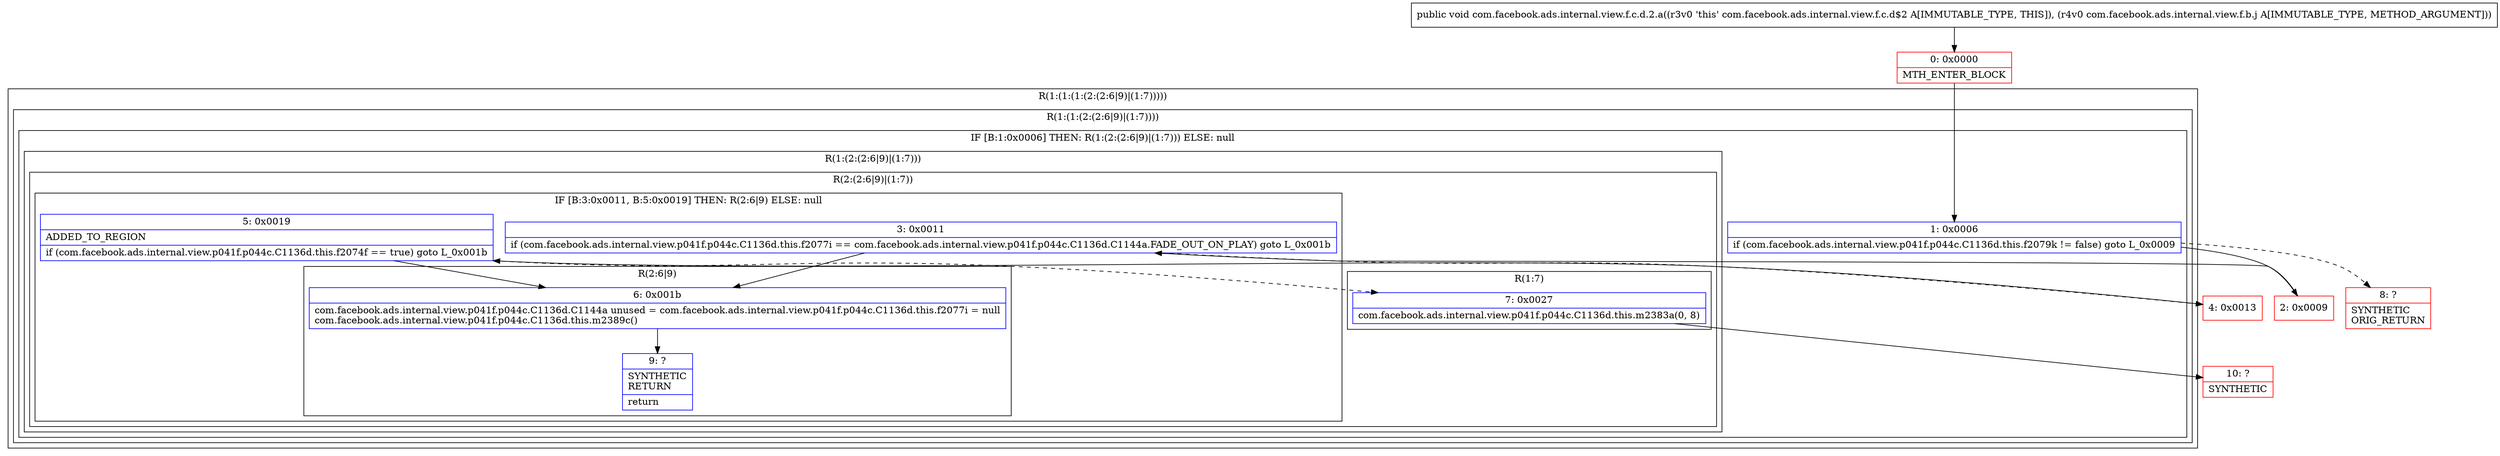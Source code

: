 digraph "CFG forcom.facebook.ads.internal.view.f.c.d.2.a(Lcom\/facebook\/ads\/internal\/view\/f\/b\/j;)V" {
subgraph cluster_Region_874635724 {
label = "R(1:(1:(1:(2:(2:6|9)|(1:7)))))";
node [shape=record,color=blue];
subgraph cluster_Region_1755839323 {
label = "R(1:(1:(2:(2:6|9)|(1:7))))";
node [shape=record,color=blue];
subgraph cluster_IfRegion_941897086 {
label = "IF [B:1:0x0006] THEN: R(1:(2:(2:6|9)|(1:7))) ELSE: null";
node [shape=record,color=blue];
Node_1 [shape=record,label="{1\:\ 0x0006|if (com.facebook.ads.internal.view.p041f.p044c.C1136d.this.f2079k != false) goto L_0x0009\l}"];
subgraph cluster_Region_581275016 {
label = "R(1:(2:(2:6|9)|(1:7)))";
node [shape=record,color=blue];
subgraph cluster_Region_422655889 {
label = "R(2:(2:6|9)|(1:7))";
node [shape=record,color=blue];
subgraph cluster_IfRegion_1310419663 {
label = "IF [B:3:0x0011, B:5:0x0019] THEN: R(2:6|9) ELSE: null";
node [shape=record,color=blue];
Node_3 [shape=record,label="{3\:\ 0x0011|if (com.facebook.ads.internal.view.p041f.p044c.C1136d.this.f2077i == com.facebook.ads.internal.view.p041f.p044c.C1136d.C1144a.FADE_OUT_ON_PLAY) goto L_0x001b\l}"];
Node_5 [shape=record,label="{5\:\ 0x0019|ADDED_TO_REGION\l|if (com.facebook.ads.internal.view.p041f.p044c.C1136d.this.f2074f == true) goto L_0x001b\l}"];
subgraph cluster_Region_1468869047 {
label = "R(2:6|9)";
node [shape=record,color=blue];
Node_6 [shape=record,label="{6\:\ 0x001b|com.facebook.ads.internal.view.p041f.p044c.C1136d.C1144a unused = com.facebook.ads.internal.view.p041f.p044c.C1136d.this.f2077i = null\lcom.facebook.ads.internal.view.p041f.p044c.C1136d.this.m2389c()\l}"];
Node_9 [shape=record,label="{9\:\ ?|SYNTHETIC\lRETURN\l|return\l}"];
}
}
subgraph cluster_Region_1506420483 {
label = "R(1:7)";
node [shape=record,color=blue];
Node_7 [shape=record,label="{7\:\ 0x0027|com.facebook.ads.internal.view.p041f.p044c.C1136d.this.m2383a(0, 8)\l}"];
}
}
}
}
}
}
Node_0 [shape=record,color=red,label="{0\:\ 0x0000|MTH_ENTER_BLOCK\l}"];
Node_2 [shape=record,color=red,label="{2\:\ 0x0009}"];
Node_4 [shape=record,color=red,label="{4\:\ 0x0013}"];
Node_8 [shape=record,color=red,label="{8\:\ ?|SYNTHETIC\lORIG_RETURN\l}"];
Node_10 [shape=record,color=red,label="{10\:\ ?|SYNTHETIC\l}"];
MethodNode[shape=record,label="{public void com.facebook.ads.internal.view.f.c.d.2.a((r3v0 'this' com.facebook.ads.internal.view.f.c.d$2 A[IMMUTABLE_TYPE, THIS]), (r4v0 com.facebook.ads.internal.view.f.b.j A[IMMUTABLE_TYPE, METHOD_ARGUMENT])) }"];
MethodNode -> Node_0;
Node_1 -> Node_2;
Node_1 -> Node_8[style=dashed];
Node_3 -> Node_4[style=dashed];
Node_3 -> Node_6;
Node_5 -> Node_6;
Node_5 -> Node_7[style=dashed];
Node_6 -> Node_9;
Node_7 -> Node_10;
Node_0 -> Node_1;
Node_2 -> Node_3;
Node_4 -> Node_5;
}

